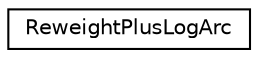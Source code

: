 digraph "Graphical Class Hierarchy"
{
  edge [fontname="Helvetica",fontsize="10",labelfontname="Helvetica",labelfontsize="10"];
  node [fontname="Helvetica",fontsize="10",shape=record];
  rankdir="LR";
  Node0 [label="ReweightPlusLogArc",height=0.2,width=0.4,color="black", fillcolor="white", style="filled",URL="$structfst_1_1ReweightPlusLogArc.html"];
}
